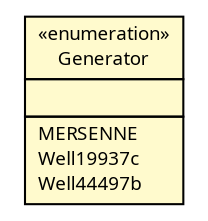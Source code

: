 #!/usr/local/bin/dot
#
# Class diagram 
# Generated by UMLGraph version R5_6 (http://www.umlgraph.org/)
#

digraph G {
	edge [fontname="Trebuchet MS",fontsize=10,labelfontname="Trebuchet MS",labelfontsize=10];
	node [fontname="Trebuchet MS",fontsize=10,shape=plaintext];
	nodesep=0.25;
	ranksep=0.5;
	// broadwick.rng.RNG.Generator
	c18381 [label=<<table title="broadwick.rng.RNG.Generator" border="0" cellborder="1" cellspacing="0" cellpadding="2" port="p" bgcolor="lemonChiffon" href="./RNG.Generator.html">
		<tr><td><table border="0" cellspacing="0" cellpadding="1">
<tr><td align="center" balign="center"> &#171;enumeration&#187; </td></tr>
<tr><td align="center" balign="center"><font face="Trebuchet MS"> Generator </font></td></tr>
		</table></td></tr>
		<tr><td><table border="0" cellspacing="0" cellpadding="1">
<tr><td align="left" balign="left">  </td></tr>
		</table></td></tr>
		<tr><td><table border="0" cellspacing="0" cellpadding="1">
<tr><td align="left" balign="left"> MERSENNE </td></tr>
<tr><td align="left" balign="left"> Well19937c </td></tr>
<tr><td align="left" balign="left"> Well44497b </td></tr>
		</table></td></tr>
		</table>>, URL="./RNG.Generator.html", fontname="Trebuchet MS", fontcolor="black", fontsize=9.0];
}


